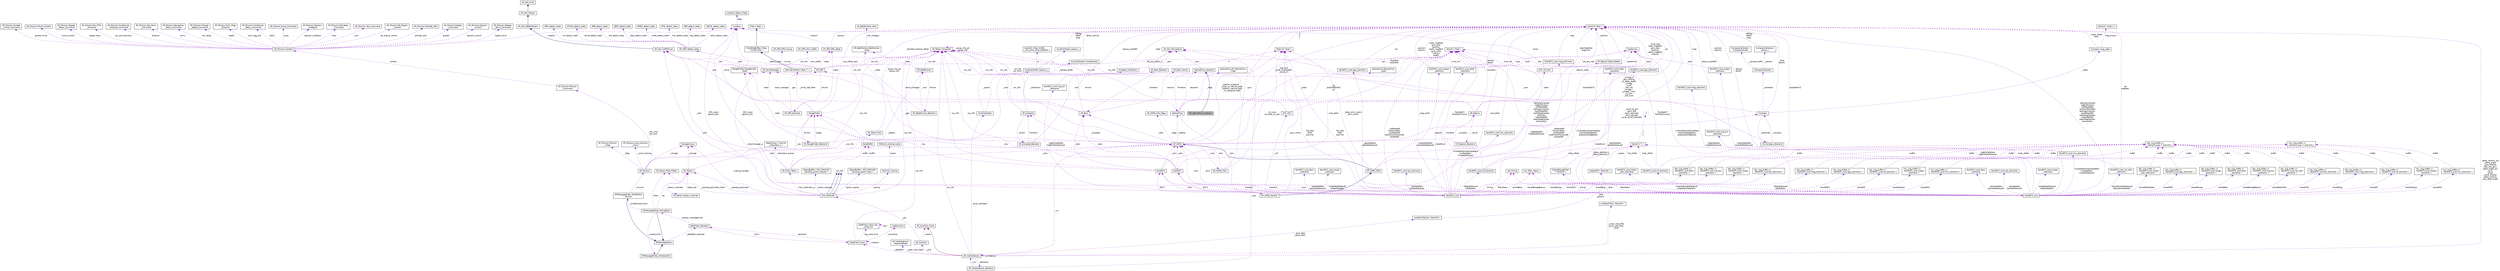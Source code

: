 digraph "AP_OpticalFlow_Onboard"
{
 // INTERACTIVE_SVG=YES
  edge [fontname="Helvetica",fontsize="10",labelfontname="Helvetica",labelfontsize="10"];
  node [fontname="Helvetica",fontsize="10",shape=record];
  Node1 [label="AP_OpticalFlow_Onboard",height=0.2,width=0.4,color="black", fillcolor="grey75", style="filled", fontcolor="black"];
  Node2 -> Node1 [dir="back",color="midnightblue",fontsize="10",style="solid",fontname="Helvetica"];
  Node2 [label="OpticalFlow_backend",height=0.2,width=0.4,color="black", fillcolor="white", style="filled",URL="$classOpticalFlow__backend.html"];
  Node3 -> Node2 [dir="back",color="darkorchid3",fontsize="10",style="dashed",label=" frontend" ,fontname="Helvetica"];
  Node3 [label="OpticalFlow",height=0.2,width=0.4,color="black", fillcolor="white", style="filled",URL="$classOpticalFlow.html"];
  Node4 -> Node3 [dir="back",color="darkorchid3",fontsize="10",style="dashed",label=" _ahrs" ,fontname="Helvetica"];
  Node4 [label="AP_AHRS_NavEKF",height=0.2,width=0.4,color="black", fillcolor="white", style="filled",URL="$classAP__AHRS__NavEKF.html"];
  Node5 -> Node4 [dir="back",color="midnightblue",fontsize="10",style="solid",fontname="Helvetica"];
  Node5 [label="AP_AHRS_DCM",height=0.2,width=0.4,color="black", fillcolor="white", style="filled",URL="$classAP__AHRS__DCM.html"];
  Node6 -> Node5 [dir="back",color="midnightblue",fontsize="10",style="solid",fontname="Helvetica"];
  Node6 [label="AP_AHRS",height=0.2,width=0.4,color="black", fillcolor="white", style="filled",URL="$classAP__AHRS.html"];
  Node7 -> Node6 [dir="back",color="darkorchid3",fontsize="10",style="dashed",label=" _rotation_autopilot\l_body_to_vehicle_body\n_rotation_vehicle_body\l_to_autopilot_body" ,fontname="Helvetica"];
  Node7 [label="Matrix3\< float \>",height=0.2,width=0.4,color="black", fillcolor="white", style="filled",URL="$classMatrix3.html"];
  Node8 -> Node7 [dir="back",color="darkorchid3",fontsize="10",style="dashed",label=" a\nb\nc" ,fontname="Helvetica"];
  Node8 [label="Vector3\< float \>",height=0.2,width=0.4,color="black", fillcolor="white", style="filled",URL="$classVector3.html"];
  Node9 -> Node6 [dir="back",color="darkorchid3",fontsize="10",style="dashed",label=" _flags" ,fontname="Helvetica"];
  Node9 [label="AP_AHRS::ahrs_flags",height=0.2,width=0.4,color="black", fillcolor="white", style="filled",URL="$structAP__AHRS_1_1ahrs__flags.html"];
  Node10 -> Node6 [dir="back",color="darkorchid3",fontsize="10",style="dashed",label=" _baro" ,fontname="Helvetica"];
  Node10 [label="AP_Baro",height=0.2,width=0.4,color="black", fillcolor="white", style="filled",URL="$classAP__Baro.html"];
  Node11 -> Node10 [dir="back",color="darkorchid3",fontsize="10",style="dashed",label=" sensors" ,fontname="Helvetica"];
  Node11 [label="AP_Baro::sensor",height=0.2,width=0.4,color="black", fillcolor="white", style="filled",URL="$structAP__Baro_1_1sensor.html"];
  Node12 -> Node10 [dir="back",color="darkorchid3",fontsize="10",style="dashed",label=" _climb_rate_filter" ,fontname="Helvetica"];
  Node12 [label="DerivativeFilter\< float, 7 \>",height=0.2,width=0.4,color="black", fillcolor="white", style="filled",URL="$classDerivativeFilter.html"];
  Node13 -> Node12 [dir="back",color="midnightblue",fontsize="10",style="solid",fontname="Helvetica"];
  Node13 [label="FilterWithBuffer\< float,\l FILTER_SIZE \>",height=0.2,width=0.4,color="black", fillcolor="white", style="filled",URL="$classFilterWithBuffer.html"];
  Node14 -> Node13 [dir="back",color="midnightblue",fontsize="10",style="solid",fontname="Helvetica"];
  Node14 [label="Filter\< float \>",height=0.2,width=0.4,color="black", fillcolor="white", style="filled",URL="$classFilter.html"];
  Node15 -> Node10 [dir="back",color="darkorchid3",fontsize="10",style="dashed",label=" var_info" ,fontname="Helvetica"];
  Node15 [label="AP_Param::GroupInfo",height=0.2,width=0.4,color="black", fillcolor="white", style="filled",URL="$structAP__Param_1_1GroupInfo.html"];
  Node15 -> Node15 [dir="back",color="darkorchid3",fontsize="10",style="dashed",label=" group_info_ptr\ngroup_info" ,fontname="Helvetica"];
  Node16 -> Node10 [dir="back",color="darkorchid3",fontsize="10",style="dashed",label=" drivers" ,fontname="Helvetica"];
  Node16 [label="AP_Baro_Backend",height=0.2,width=0.4,color="black", fillcolor="white", style="filled",URL="$classAP__Baro__Backend.html"];
  Node10 -> Node16 [dir="back",color="darkorchid3",fontsize="10",style="dashed",label=" _frontend" ,fontname="Helvetica"];
  Node17 -> Node16 [dir="back",color="darkorchid3",fontsize="10",style="dashed",label=" _sem" ,fontname="Helvetica"];
  Node17 [label="AP_HAL::Semaphore",height=0.2,width=0.4,color="black", fillcolor="white", style="filled",URL="$classAP__HAL_1_1Semaphore.html"];
  Node3 -> Node6 [dir="back",color="darkorchid3",fontsize="10",style="dashed",label=" _optflow" ,fontname="Helvetica"];
  Node15 -> Node6 [dir="back",color="darkorchid3",fontsize="10",style="dashed",label=" var_info" ,fontname="Helvetica"];
  Node18 -> Node6 [dir="back",color="darkorchid3",fontsize="10",style="dashed",label=" _view" ,fontname="Helvetica"];
  Node18 [label="AP_AHRS_View",height=0.2,width=0.4,color="black", fillcolor="white", style="filled",URL="$classAP__AHRS__View.html"];
  Node7 -> Node18 [dir="back",color="darkorchid3",fontsize="10",style="dashed",label=" rot_view\nrot_body_to_ned" ,fontname="Helvetica"];
  Node8 -> Node18 [dir="back",color="darkorchid3",fontsize="10",style="dashed",label=" gyro" ,fontname="Helvetica"];
  Node6 -> Node18 [dir="back",color="darkorchid3",fontsize="10",style="dashed",label=" ahrs" ,fontname="Helvetica"];
  Node8 -> Node6 [dir="back",color="darkorchid3",fontsize="10",style="dashed",label=" _last_trim\n_accel_ef_blended\n_accel_ef" ,fontname="Helvetica"];
  Node19 -> Node6 [dir="back",color="darkorchid3",fontsize="10",style="dashed",label=" _ins" ,fontname="Helvetica"];
  Node19 [label="AP_InertialSensor",height=0.2,width=0.4,color="black", fillcolor="white", style="filled",URL="$classAP__InertialSensor.html"];
  Node20 -> Node19 [dir="back",color="firebrick4",fontsize="10",style="solid",fontname="Helvetica"];
  Node20 [label="AP_AccelCal_Client",height=0.2,width=0.4,color="black", fillcolor="white", style="filled",URL="$classAP__AccelCal__Client.html"];
  Node21 -> Node19 [dir="back",color="darkorchid3",fontsize="10",style="dashed",label=" _peak_hold_state" ,fontname="Helvetica"];
  Node21 [label="AP_InertialSensor::\lPeakHoldState",height=0.2,width=0.4,color="black", fillcolor="white", style="filled",URL="$structAP__InertialSensor_1_1PeakHoldState.html"];
  Node22 -> Node19 [dir="back",color="darkorchid3",fontsize="10",style="dashed",label=" _accel_vibe_filter\n_accel_vibe_floor\l_filter" ,fontname="Helvetica"];
  Node22 [label="LowPassFilter\< Vector3f \>",height=0.2,width=0.4,color="black", fillcolor="white", style="filled",URL="$classLowPassFilter.html"];
  Node23 -> Node22 [dir="back",color="darkorchid3",fontsize="10",style="dashed",label=" _filter" ,fontname="Helvetica"];
  Node23 [label="DigitalLPF\< Vector3f \>",height=0.2,width=0.4,color="black", fillcolor="white", style="filled",URL="$classDigitalLPF.html"];
  Node24 -> Node23 [dir="back",color="darkorchid3",fontsize="10",style="dashed",label=" _output" ,fontname="Helvetica"];
  Node24 [label="Vector3\< T \>",height=0.2,width=0.4,color="black", fillcolor="white", style="filled",URL="$classVector3.html"];
  Node25 -> Node24 [dir="back",color="darkorchid3",fontsize="10",style="dashed",label=" x\ny\nz" ,fontname="Helvetica"];
  Node25 [label="T",height=0.2,width=0.4,color="grey75", fillcolor="white", style="filled"];
  Node26 -> Node19 [dir="back",color="darkorchid3",fontsize="10",style="dashed",label=" _backends" ,fontname="Helvetica"];
  Node26 [label="AP_InertialSensor_Backend",height=0.2,width=0.4,color="black", fillcolor="white", style="filled",URL="$classAP__InertialSensor__Backend.html"];
  Node17 -> Node26 [dir="back",color="darkorchid3",fontsize="10",style="dashed",label=" _sem" ,fontname="Helvetica"];
  Node19 -> Node26 [dir="back",color="darkorchid3",fontsize="10",style="dashed",label=" _imu" ,fontname="Helvetica"];
  Node27 -> Node19 [dir="back",color="darkorchid3",fontsize="10",style="dashed",label=" _gyro_filter\n_accel_filter" ,fontname="Helvetica"];
  Node27 [label="LowPassFilter2p\< Vector3f \>",height=0.2,width=0.4,color="black", fillcolor="white", style="filled",URL="$classLowPassFilter2p.html"];
  Node28 -> Node27 [dir="back",color="darkorchid3",fontsize="10",style="dashed",label=" _filter\n_params" ,fontname="Helvetica"];
  Node28 [label="DigitalBiquadFilter\l\< Vector3f \>",height=0.2,width=0.4,color="black", fillcolor="white", style="filled",URL="$classDigitalBiquadFilter.html"];
  Node24 -> Node28 [dir="back",color="darkorchid3",fontsize="10",style="dashed",label=" _delay_element_1\n_delay_element_2" ,fontname="Helvetica"];
  Node29 -> Node19 [dir="back",color="darkorchid3",fontsize="10",style="dashed",label=" _accel_calibrator" ,fontname="Helvetica"];
  Node29 [label="AccelCalibrator",height=0.2,width=0.4,color="black", fillcolor="white", style="filled",URL="$classAccelCalibrator.html"];
  Node30 -> Node29 [dir="back",color="darkorchid3",fontsize="10",style="dashed",label=" _param" ,fontname="Helvetica"];
  Node30 [label="AccelCalibrator::param_u",height=0.2,width=0.4,color="black", fillcolor="white", style="filled",URL="$unionAccelCalibrator_1_1param__u.html"];
  Node31 -> Node30 [dir="back",color="darkorchid3",fontsize="10",style="dashed",label=" s" ,fontname="Helvetica"];
  Node31 [label="AccelCalibrator::param_t",height=0.2,width=0.4,color="black", fillcolor="white", style="filled",URL="$structAccelCalibrator_1_1param__t.html"];
  Node8 -> Node31 [dir="back",color="darkorchid3",fontsize="10",style="dashed",label=" offdiag\noffset\ndiag" ,fontname="Helvetica"];
  Node32 -> Node30 [dir="back",color="darkorchid3",fontsize="10",style="dashed",label=" a" ,fontname="Helvetica"];
  Node32 [label="VectorN\< float, ACCEL\l_CAL_MAX_NUM_PARAMS \>",height=0.2,width=0.4,color="black", fillcolor="white", style="filled",URL="$classVectorN.html"];
  Node33 -> Node29 [dir="back",color="darkorchid3",fontsize="10",style="dashed",label=" _sample_buffer" ,fontname="Helvetica"];
  Node33 [label="AccelCalibrator::AccelSample",height=0.2,width=0.4,color="black", fillcolor="white", style="filled",URL="$structAccelCalibrator_1_1AccelSample.html"];
  Node8 -> Node33 [dir="back",color="darkorchid3",fontsize="10",style="dashed",label=" delta_velocity" ,fontname="Helvetica"];
  Node34 -> Node19 [dir="back",color="darkorchid3",fontsize="10",style="dashed",label=" _dataflash" ,fontname="Helvetica"];
  Node34 [label="DataFlash_Class",height=0.2,width=0.4,color="black", fillcolor="white", style="filled",URL="$classDataFlash__Class.html"];
  Node35 -> Node34 [dir="back",color="darkorchid3",fontsize="10",style="dashed",label=" log_write_fmts" ,fontname="Helvetica"];
  Node35 [label="DataFlash_Class::log\l_write_fmt",height=0.2,width=0.4,color="black", fillcolor="white", style="filled",URL="$structDataFlash__Class_1_1log__write__fmt.html"];
  Node35 -> Node35 [dir="back",color="darkorchid3",fontsize="10",style="dashed",label=" next" ,fontname="Helvetica"];
  Node36 -> Node34 [dir="back",color="darkorchid3",fontsize="10",style="dashed",label=" _structures" ,fontname="Helvetica"];
  Node36 [label="LogStructure",height=0.2,width=0.4,color="black", fillcolor="white", style="filled",URL="$structLogStructure.html"];
  Node34 -> Node34 [dir="back",color="darkorchid3",fontsize="10",style="dashed",label=" _instance" ,fontname="Helvetica"];
  Node37 -> Node34 [dir="back",color="darkorchid3",fontsize="10",style="dashed",label=" backends" ,fontname="Helvetica"];
  Node37 [label="DataFlash_Backend",height=0.2,width=0.4,color="black", fillcolor="white", style="filled",URL="$classDataFlash__Backend.html"];
  Node34 -> Node37 [dir="back",color="darkorchid3",fontsize="10",style="dashed",label=" _front" ,fontname="Helvetica"];
  Node38 -> Node37 [dir="back",color="darkorchid3",fontsize="10",style="dashed",label=" _startup_messagewriter" ,fontname="Helvetica"];
  Node38 [label="DFMessageWriter_DFLogStart",height=0.2,width=0.4,color="black", fillcolor="white", style="filled",URL="$classDFMessageWriter__DFLogStart.html"];
  Node39 -> Node38 [dir="back",color="midnightblue",fontsize="10",style="solid",fontname="Helvetica"];
  Node39 [label="DFMessageWriter",height=0.2,width=0.4,color="black", fillcolor="white", style="filled",URL="$classDFMessageWriter.html"];
  Node37 -> Node39 [dir="back",color="darkorchid3",fontsize="10",style="dashed",label=" _dataflash_backend" ,fontname="Helvetica"];
  Node40 -> Node38 [dir="back",color="darkorchid3",fontsize="10",style="dashed",label=" _writeentiremission" ,fontname="Helvetica"];
  Node40 [label="DFMessageWriter_WriteEntire\lMission",height=0.2,width=0.4,color="black", fillcolor="white", style="filled",URL="$classDFMessageWriter__WriteEntireMission.html"];
  Node39 -> Node40 [dir="back",color="midnightblue",fontsize="10",style="solid",fontname="Helvetica"];
  Node41 -> Node40 [dir="back",color="darkorchid3",fontsize="10",style="dashed",label=" _mission" ,fontname="Helvetica"];
  Node41 [label="AP_Mission",height=0.2,width=0.4,color="black", fillcolor="white", style="filled",URL="$classAP__Mission.html",tooltip="Object managing Mission. "];
  Node42 -> Node41 [dir="back",color="darkorchid3",fontsize="10",style="dashed",label=" _storage" ,fontname="Helvetica"];
  Node42 [label="StorageAccess",height=0.2,width=0.4,color="black", fillcolor="white", style="filled",URL="$classStorageAccess.html"];
  Node43 -> Node41 [dir="back",color="darkorchid3",fontsize="10",style="dashed",label=" _nav_cmd\n_do_cmd" ,fontname="Helvetica"];
  Node43 [label="AP_Mission::Mission\l_Command",height=0.2,width=0.4,color="black", fillcolor="white", style="filled",URL="$structAP__Mission_1_1Mission__Command.html"];
  Node44 -> Node43 [dir="back",color="darkorchid3",fontsize="10",style="dashed",label=" content" ,fontname="Helvetica"];
  Node44 [label="AP_Mission::Content",height=0.2,width=0.4,color="black", fillcolor="white", style="filled",URL="$unionAP__Mission_1_1Content.html"];
  Node45 -> Node44 [dir="back",color="darkorchid3",fontsize="10",style="dashed",label=" guided_limits" ,fontname="Helvetica"];
  Node45 [label="AP_Mission::Guided\l_Limits_Command",height=0.2,width=0.4,color="black", fillcolor="white", style="filled",URL="$structAP__Mission_1_1Guided__Limits__Command.html"];
  Node46 -> Node44 [dir="back",color="darkorchid3",fontsize="10",style="dashed",label=" mount_control" ,fontname="Helvetica"];
  Node46 [label="AP_Mission::Mount_Control",height=0.2,width=0.4,color="black", fillcolor="white", style="filled",URL="$structAP__Mission_1_1Mount__Control.html"];
  Node47 -> Node44 [dir="back",color="darkorchid3",fontsize="10",style="dashed",label=" repeat_relay" ,fontname="Helvetica"];
  Node47 [label="AP_Mission::Repeat\l_Relay_Command",height=0.2,width=0.4,color="black", fillcolor="white", style="filled",URL="$structAP__Mission_1_1Repeat__Relay__Command.html"];
  Node48 -> Node44 [dir="back",color="darkorchid3",fontsize="10",style="dashed",label=" do_vtol_transition" ,fontname="Helvetica"];
  Node48 [label="AP_Mission::Do_VTOL\l_Transition",height=0.2,width=0.4,color="black", fillcolor="white", style="filled",URL="$structAP__Mission_1_1Do__VTOL__Transition.html"];
  Node49 -> Node44 [dir="back",color="darkorchid3",fontsize="10",style="dashed",label=" distance" ,fontname="Helvetica"];
  Node49 [label="AP_Mission::Conditional\l_Distance_Command",height=0.2,width=0.4,color="black", fillcolor="white", style="filled",URL="$structAP__Mission_1_1Conditional__Distance__Command.html"];
  Node50 -> Node44 [dir="back",color="darkorchid3",fontsize="10",style="dashed",label=" servo" ,fontname="Helvetica"];
  Node50 [label="AP_Mission::Set_Servo\l_Command",height=0.2,width=0.4,color="black", fillcolor="white", style="filled",URL="$structAP__Mission_1_1Set__Servo__Command.html"];
  Node51 -> Node44 [dir="back",color="darkorchid3",fontsize="10",style="dashed",label=" nav_delay" ,fontname="Helvetica"];
  Node51 [label="AP_Mission::Navigation\l_Delay_Command",height=0.2,width=0.4,color="black", fillcolor="white", style="filled",URL="$structAP__Mission_1_1Navigation__Delay__Command.html"];
  Node52 -> Node44 [dir="back",color="darkorchid3",fontsize="10",style="dashed",label=" speed" ,fontname="Helvetica"];
  Node52 [label="AP_Mission::Change\l_Speed_Command",height=0.2,width=0.4,color="black", fillcolor="white", style="filled",URL="$structAP__Mission_1_1Change__Speed__Command.html"];
  Node53 -> Node44 [dir="back",color="darkorchid3",fontsize="10",style="dashed",label=" cam_trigg_dist" ,fontname="Helvetica"];
  Node53 [label="AP_Mission::Cam_Trigg\l_Distance",height=0.2,width=0.4,color="black", fillcolor="white", style="filled",URL="$structAP__Mission_1_1Cam__Trigg__Distance.html"];
  Node54 -> Node44 [dir="back",color="darkorchid3",fontsize="10",style="dashed",label=" delay" ,fontname="Helvetica"];
  Node54 [label="AP_Mission::Conditional\l_Delay_Command",height=0.2,width=0.4,color="black", fillcolor="white", style="filled",URL="$structAP__Mission_1_1Conditional__Delay__Command.html"];
  Node55 -> Node44 [dir="back",color="darkorchid3",fontsize="10",style="dashed",label=" jump" ,fontname="Helvetica"];
  Node55 [label="AP_Mission::Jump_Command",height=0.2,width=0.4,color="black", fillcolor="white", style="filled",URL="$structAP__Mission_1_1Jump__Command.html"];
  Node56 -> Node44 [dir="back",color="darkorchid3",fontsize="10",style="dashed",label=" location" ,fontname="Helvetica"];
  Node56 [label="Location",height=0.2,width=0.4,color="black", fillcolor="white", style="filled",URL="$structLocation.html"];
  Node57 -> Node56 [dir="back",color="darkorchid3",fontsize="10",style="dashed",label=" flags" ,fontname="Helvetica"];
  Node57 [label="Location_Option_Flags",height=0.2,width=0.4,color="black", fillcolor="white", style="filled",URL="$structLocation__Option__Flags.html"];
  Node58 -> Node44 [dir="back",color="darkorchid3",fontsize="10",style="dashed",label=" digicam_configure" ,fontname="Helvetica"];
  Node58 [label="AP_Mission::Digicam\l_Configure",height=0.2,width=0.4,color="black", fillcolor="white", style="filled",URL="$structAP__Mission_1_1Digicam__Configure.html"];
  Node59 -> Node44 [dir="back",color="darkorchid3",fontsize="10",style="dashed",label=" relay" ,fontname="Helvetica"];
  Node59 [label="AP_Mission::Set_Relay\l_Command",height=0.2,width=0.4,color="black", fillcolor="white", style="filled",URL="$structAP__Mission_1_1Set__Relay__Command.html"];
  Node60 -> Node44 [dir="back",color="darkorchid3",fontsize="10",style="dashed",label=" yaw" ,fontname="Helvetica"];
  Node60 [label="AP_Mission::Yaw_Command",height=0.2,width=0.4,color="black", fillcolor="white", style="filled",URL="$structAP__Mission_1_1Yaw__Command.html"];
  Node61 -> Node44 [dir="back",color="darkorchid3",fontsize="10",style="dashed",label=" do_engine_control" ,fontname="Helvetica"];
  Node61 [label="AP_Mission::Do_Engine\l_Control",height=0.2,width=0.4,color="black", fillcolor="white", style="filled",URL="$structAP__Mission_1_1Do__Engine__Control.html"];
  Node62 -> Node44 [dir="back",color="darkorchid3",fontsize="10",style="dashed",label=" altitude_wait" ,fontname="Helvetica"];
  Node62 [label="AP_Mission::Altitude_Wait",height=0.2,width=0.4,color="black", fillcolor="white", style="filled",URL="$structAP__Mission_1_1Altitude__Wait.html"];
  Node63 -> Node44 [dir="back",color="darkorchid3",fontsize="10",style="dashed",label=" gripper" ,fontname="Helvetica"];
  Node63 [label="AP_Mission::Gripper\l_Command",height=0.2,width=0.4,color="black", fillcolor="white", style="filled",URL="$structAP__Mission_1_1Gripper__Command.html"];
  Node64 -> Node44 [dir="back",color="darkorchid3",fontsize="10",style="dashed",label=" digicam_control" ,fontname="Helvetica"];
  Node64 [label="AP_Mission::Digicam\l_Control",height=0.2,width=0.4,color="black", fillcolor="white", style="filled",URL="$structAP__Mission_1_1Digicam__Control.html"];
  Node65 -> Node44 [dir="back",color="darkorchid3",fontsize="10",style="dashed",label=" repeat_servo" ,fontname="Helvetica"];
  Node65 [label="AP_Mission::Repeat\l_Servo_Command",height=0.2,width=0.4,color="black", fillcolor="white", style="filled",URL="$structAP__Mission_1_1Repeat__Servo__Command.html"];
  Node15 -> Node41 [dir="back",color="darkorchid3",fontsize="10",style="dashed",label=" var_info" ,fontname="Helvetica"];
  Node66 -> Node41 [dir="back",color="darkorchid3",fontsize="10",style="dashed",label=" _flags" ,fontname="Helvetica"];
  Node66 [label="AP_Mission::Mission\l_Flags",height=0.2,width=0.4,color="black", fillcolor="white", style="filled",URL="$structAP__Mission_1_1Mission__Flags.html"];
  Node6 -> Node41 [dir="back",color="darkorchid3",fontsize="10",style="dashed",label=" _ahrs" ,fontname="Helvetica"];
  Node67 -> Node41 [dir="back",color="darkorchid3",fontsize="10",style="dashed",label=" _jump_tracking" ,fontname="Helvetica"];
  Node67 [label="AP_Mission::jump_tracking\l_struct",height=0.2,width=0.4,color="black", fillcolor="white", style="filled",URL="$structAP__Mission_1_1jump__tracking__struct.html"];
  Node68 -> Node38 [dir="back",color="darkorchid3",fontsize="10",style="dashed",label=" _writesysinfo" ,fontname="Helvetica"];
  Node68 [label="DFMessageWriter_WriteSysInfo",height=0.2,width=0.4,color="black", fillcolor="white", style="filled",URL="$classDFMessageWriter__WriteSysInfo.html"];
  Node39 -> Node68 [dir="back",color="midnightblue",fontsize="10",style="solid",fontname="Helvetica"];
  Node69 -> Node38 [dir="back",color="darkorchid3",fontsize="10",style="dashed",label=" token" ,fontname="Helvetica"];
  Node69 [label="AP_Param::ParamToken",height=0.2,width=0.4,color="black", fillcolor="white", style="filled",URL="$structAP__Param_1_1ParamToken.html"];
  Node70 -> Node38 [dir="back",color="darkorchid3",fontsize="10",style="dashed",label=" ap" ,fontname="Helvetica"];
  Node70 [label="AP_Param",height=0.2,width=0.4,color="black", fillcolor="white", style="filled",URL="$classAP__Param.html"];
  Node42 -> Node70 [dir="back",color="darkorchid3",fontsize="10",style="dashed",label=" _storage" ,fontname="Helvetica"];
  Node71 -> Node70 [dir="back",color="darkorchid3",fontsize="10",style="dashed",label=" _var_info" ,fontname="Helvetica"];
  Node71 [label="AP_Param::Info",height=0.2,width=0.4,color="black", fillcolor="white", style="filled",URL="$structAP__Param_1_1Info.html"];
  Node15 -> Node71 [dir="back",color="darkorchid3",fontsize="10",style="dashed",label=" group_info_ptr\ngroup_info" ,fontname="Helvetica"];
  Node72 -> Node70 [dir="back",color="darkorchid3",fontsize="10",style="dashed",label=" param_overrides" ,fontname="Helvetica"];
  Node72 [label="AP_Param::param_override",height=0.2,width=0.4,color="black", fillcolor="white", style="filled",URL="$structAP__Param_1_1param__override.html"];
  Node70 -> Node72 [dir="back",color="darkorchid3",fontsize="10",style="dashed",label=" object_ptr" ,fontname="Helvetica"];
  Node15 -> Node34 [dir="back",color="darkorchid3",fontsize="10",style="dashed",label=" var_info" ,fontname="Helvetica"];
  Node15 -> Node19 [dir="back",color="darkorchid3",fontsize="10",style="dashed",label=" var_info" ,fontname="Helvetica"];
  Node19 -> Node19 [dir="back",color="darkorchid3",fontsize="10",style="dashed",label=" _s_instance" ,fontname="Helvetica"];
  Node8 -> Node19 [dir="back",color="darkorchid3",fontsize="10",style="dashed",label=" _delta_velocity_acc\n_delta_angle\n_gyro_filtered\n_last_raw_gyro\n_delta_angle_acc\n_gyro\n_accel\n_accel_filtered\n_delta_velocity\n_last_delta_angle\n..." ,fontname="Helvetica"];
  Node73 -> Node19 [dir="back",color="darkorchid3",fontsize="10",style="dashed",label=" _acal" ,fontname="Helvetica"];
  Node73 [label="AP_AccelCal",height=0.2,width=0.4,color="black", fillcolor="white", style="filled",URL="$classAP__AccelCal.html"];
  Node74 -> Node73 [dir="back",color="darkorchid3",fontsize="10",style="dashed",label=" _gcs" ,fontname="Helvetica"];
  Node74 [label="GCS_MAVLINK",height=0.2,width=0.4,color="black", fillcolor="white", style="filled",URL="$structGCS__MAVLINK.html",tooltip="MAVLink transport control class. "];
  Node75 -> Node74 [dir="back",color="midnightblue",fontsize="10",style="solid",fontname="Helvetica"];
  Node75 [label="var_info",height=0.2,width=0.4,color="grey75", fillcolor="white", style="filled"];
  Node75 -> Node74 [dir="back",color="midnightblue",fontsize="10",style="solid",fontname="Helvetica"];
  Node75 -> Node74 [dir="back",color="midnightblue",fontsize="10",style="solid",fontname="Helvetica"];
  Node42 -> Node74 [dir="back",color="darkorchid3",fontsize="10",style="dashed",label=" _signing_storage" ,fontname="Helvetica"];
  Node76 -> Node74 [dir="back",color="darkorchid3",fontsize="10",style="dashed",label=" serialmanager_p" ,fontname="Helvetica"];
  Node76 [label="AP_SerialManager",height=0.2,width=0.4,color="black", fillcolor="white", style="filled",URL="$classAP__SerialManager.html"];
  Node77 -> Node76 [dir="back",color="darkorchid3",fontsize="10",style="dashed",label=" uart" ,fontname="Helvetica"];
  Node77 [label="AP_HAL::UARTDriver",height=0.2,width=0.4,color="black", fillcolor="white", style="filled",URL="$classAP__HAL_1_1UARTDriver.html"];
  Node78 -> Node77 [dir="back",color="midnightblue",fontsize="10",style="solid",fontname="Helvetica"];
  Node78 [label="AP_HAL::BetterStream",height=0.2,width=0.4,color="black", fillcolor="white", style="filled",URL="$classAP__HAL_1_1BetterStream.html"];
  Node79 -> Node78 [dir="back",color="midnightblue",fontsize="10",style="solid",fontname="Helvetica"];
  Node79 [label="AP_HAL::Stream",height=0.2,width=0.4,color="black", fillcolor="white", style="filled",URL="$classAP__HAL_1_1Stream.html"];
  Node80 -> Node79 [dir="back",color="midnightblue",fontsize="10",style="solid",fontname="Helvetica"];
  Node80 [label="AP_HAL::Print",height=0.2,width=0.4,color="black", fillcolor="white", style="filled",URL="$classAP__HAL_1_1Print.html"];
  Node15 -> Node76 [dir="back",color="darkorchid3",fontsize="10",style="dashed",label=" var_info" ,fontname="Helvetica"];
  Node81 -> Node74 [dir="back",color="darkorchid3",fontsize="10",style="dashed",label=" param_replies" ,fontname="Helvetica"];
  Node81 [label="ObjectBuffer\< GCS_MAVLINK\l::pending_param_reply \>",height=0.2,width=0.4,color="black", fillcolor="white", style="filled",URL="$classObjectBuffer.html"];
  Node82 -> Node81 [dir="back",color="darkorchid3",fontsize="10",style="dashed",label=" buffer" ,fontname="Helvetica"];
  Node82 [label="ByteBuffer",height=0.2,width=0.4,color="black", fillcolor="white", style="filled",URL="$classByteBuffer.html"];
  Node83 -> Node74 [dir="back",color="darkorchid3",fontsize="10",style="dashed",label=" param_requests" ,fontname="Helvetica"];
  Node83 [label="ObjectBuffer\< GCS_MAVLINK\l::pending_param_request \>",height=0.2,width=0.4,color="black", fillcolor="white", style="filled",URL="$classObjectBuffer.html"];
  Node82 -> Node83 [dir="back",color="darkorchid3",fontsize="10",style="dashed",label=" buffer" ,fontname="Helvetica"];
  Node69 -> Node74 [dir="back",color="darkorchid3",fontsize="10",style="dashed",label=" _queued_parameter_token" ,fontname="Helvetica"];
  Node84 -> Node74 [dir="back",color="darkorchid3",fontsize="10",style="dashed",label=" routing" ,fontname="Helvetica"];
  Node84 [label="MAVLink_routing",height=0.2,width=0.4,color="black", fillcolor="white", style="filled",URL="$classMAVLink__routing.html"];
  Node85 -> Node84 [dir="back",color="darkorchid3",fontsize="10",style="dashed",label=" routes" ,fontname="Helvetica"];
  Node85 [label="MAVLink_routing::route",height=0.2,width=0.4,color="black", fillcolor="white", style="filled",URL="$structMAVLink__routing_1_1route.html"];
  Node77 -> Node74 [dir="back",color="darkorchid3",fontsize="10",style="dashed",label=" _port" ,fontname="Helvetica"];
  Node70 -> Node74 [dir="back",color="darkorchid3",fontsize="10",style="dashed",label=" _queued_parameter" ,fontname="Helvetica"];
  Node15 -> Node74 [dir="back",color="darkorchid3",fontsize="10",style="dashed",label=" var_info" ,fontname="Helvetica"];
  Node86 -> Node74 [dir="back",color="darkorchid3",fontsize="10",style="dashed",label=" frsky_telemetry_p" ,fontname="Helvetica"];
  Node86 [label="AP_Frsky_Telem",height=0.2,width=0.4,color="black", fillcolor="white", style="filled",URL="$classAP__Frsky__Telem.html"];
  Node87 -> Node86 [dir="back",color="darkorchid3",fontsize="10",style="dashed",label=" _battery" ,fontname="Helvetica"];
  Node87 [label="AP_BattMonitor",height=0.2,width=0.4,color="black", fillcolor="white", style="filled",URL="$classAP__BattMonitor.html"];
  Node15 -> Node87 [dir="back",color="darkorchid3",fontsize="10",style="dashed",label=" var_info" ,fontname="Helvetica"];
  Node88 -> Node87 [dir="back",color="darkorchid3",fontsize="10",style="dashed",label=" state" ,fontname="Helvetica"];
  Node88 [label="AP_BattMonitor::BattMonitor\l_State",height=0.2,width=0.4,color="black", fillcolor="white", style="filled",URL="$structAP__BattMonitor_1_1BattMonitor__State.html"];
  Node89 -> Node88 [dir="back",color="darkorchid3",fontsize="10",style="dashed",label=" cell_voltages" ,fontname="Helvetica"];
  Node89 [label="AP_BattMonitor::cells",height=0.2,width=0.4,color="black", fillcolor="white", style="filled",URL="$structAP__BattMonitor_1_1cells.html"];
  Node90 -> Node87 [dir="back",color="darkorchid3",fontsize="10",style="dashed",label=" drivers" ,fontname="Helvetica"];
  Node90 [label="AP_BattMonitor_Backend",height=0.2,width=0.4,color="black", fillcolor="white", style="filled",URL="$classAP__BattMonitor__Backend.html"];
  Node87 -> Node90 [dir="back",color="darkorchid3",fontsize="10",style="dashed",label=" _mon" ,fontname="Helvetica"];
  Node88 -> Node90 [dir="back",color="darkorchid3",fontsize="10",style="dashed",label=" _state" ,fontname="Helvetica"];
  Node77 -> Node86 [dir="back",color="darkorchid3",fontsize="10",style="dashed",label=" _port" ,fontname="Helvetica"];
  Node91 -> Node86 [dir="back",color="darkorchid3",fontsize="10",style="dashed",label=" _rng" ,fontname="Helvetica"];
  Node91 [label="RangeFinder",height=0.2,width=0.4,color="black", fillcolor="white", style="filled",URL="$classRangeFinder.html"];
  Node76 -> Node91 [dir="back",color="darkorchid3",fontsize="10",style="dashed",label=" serial_manager" ,fontname="Helvetica"];
  Node92 -> Node91 [dir="back",color="darkorchid3",fontsize="10",style="dashed",label=" state" ,fontname="Helvetica"];
  Node92 [label="RangeFinder::RangeFinder\l_State",height=0.2,width=0.4,color="black", fillcolor="white", style="filled",URL="$structRangeFinder_1_1RangeFinder__State.html"];
  Node15 -> Node91 [dir="back",color="darkorchid3",fontsize="10",style="dashed",label=" var_info" ,fontname="Helvetica"];
  Node8 -> Node91 [dir="back",color="darkorchid3",fontsize="10",style="dashed",label=" pos_offset_zero" ,fontname="Helvetica"];
  Node93 -> Node91 [dir="back",color="darkorchid3",fontsize="10",style="dashed",label=" drivers" ,fontname="Helvetica"];
  Node93 [label="AP_RangeFinder_Backend",height=0.2,width=0.4,color="black", fillcolor="white", style="filled",URL="$classAP__RangeFinder__Backend.html"];
  Node92 -> Node93 [dir="back",color="darkorchid3",fontsize="10",style="dashed",label=" state" ,fontname="Helvetica"];
  Node17 -> Node93 [dir="back",color="darkorchid3",fontsize="10",style="dashed",label=" _sem" ,fontname="Helvetica"];
  Node91 -> Node93 [dir="back",color="darkorchid3",fontsize="10",style="dashed",label=" ranger" ,fontname="Helvetica"];
  Node6 -> Node86 [dir="back",color="darkorchid3",fontsize="10",style="dashed",label=" _ahrs" ,fontname="Helvetica"];
  Node94 -> Node86 [dir="back",color="darkorchid3",fontsize="10",style="dashed",label=" _statustext_queue" ,fontname="Helvetica"];
  Node94 [label="ObjectArray\< mavlink\l_statustext_t \>",height=0.2,width=0.4,color="black", fillcolor="white", style="filled",URL="$classObjectArray.html"];
  Node20 -> Node73 [dir="back",color="darkorchid3",fontsize="10",style="dashed",label=" _clients" ,fontname="Helvetica"];
  Node95 -> Node6 [dir="back",color="darkorchid3",fontsize="10",style="dashed",label=" _airspeed" ,fontname="Helvetica"];
  Node95 [label="AP_Airspeed",height=0.2,width=0.4,color="black", fillcolor="white", style="filled",URL="$classAP__Airspeed.html"];
  Node15 -> Node95 [dir="back",color="darkorchid3",fontsize="10",style="dashed",label=" var_info" ,fontname="Helvetica"];
  Node96 -> Node95 [dir="back",color="darkorchid3",fontsize="10",style="dashed",label=" sensor" ,fontname="Helvetica"];
  Node96 [label="AP_Airspeed_Backend",height=0.2,width=0.4,color="black", fillcolor="white", style="filled",URL="$classAP__Airspeed__Backend.html"];
  Node95 -> Node96 [dir="back",color="darkorchid3",fontsize="10",style="dashed",label=" frontend" ,fontname="Helvetica"];
  Node17 -> Node96 [dir="back",color="darkorchid3",fontsize="10",style="dashed",label=" sem" ,fontname="Helvetica"];
  Node97 -> Node95 [dir="back",color="darkorchid3",fontsize="10",style="dashed",label=" _calibration" ,fontname="Helvetica"];
  Node97 [label="Airspeed_Calibration",height=0.2,width=0.4,color="black", fillcolor="white", style="filled",URL="$classAirspeed__Calibration.html"];
  Node7 -> Node97 [dir="back",color="darkorchid3",fontsize="10",style="dashed",label=" P" ,fontname="Helvetica"];
  Node8 -> Node97 [dir="back",color="darkorchid3",fontsize="10",style="dashed",label=" state" ,fontname="Helvetica"];
  Node98 -> Node6 [dir="back",color="darkorchid3",fontsize="10",style="dashed",label=" _hp\n_lastGndVelADS\n_lp" ,fontname="Helvetica"];
  Node98 [label="Vector2\< float \>",height=0.2,width=0.4,color="black", fillcolor="white", style="filled",URL="$structVector2.html"];
  Node99 -> Node6 [dir="back",color="darkorchid3",fontsize="10",style="dashed",label=" _gps" ,fontname="Helvetica"];
  Node99 [label="AP_GPS",height=0.2,width=0.4,color="black", fillcolor="white", style="filled",URL="$classAP__GPS.html"];
  Node100 -> Node99 [dir="back",color="darkorchid3",fontsize="10",style="dashed",label=" detect_state" ,fontname="Helvetica"];
  Node100 [label="AP_GPS::detect_state",height=0.2,width=0.4,color="black", fillcolor="white", style="filled",URL="$structAP__GPS_1_1detect__state.html"];
  Node101 -> Node100 [dir="back",color="darkorchid3",fontsize="10",style="dashed",label=" sbp_detect_state" ,fontname="Helvetica"];
  Node101 [label="SBP_detect_state",height=0.2,width=0.4,color="black", fillcolor="white", style="filled",URL="$structSBP__detect__state.html"];
  Node102 -> Node100 [dir="back",color="darkorchid3",fontsize="10",style="dashed",label=" ublox_detect_state" ,fontname="Helvetica"];
  Node102 [label="UBLOX_detect_state",height=0.2,width=0.4,color="black", fillcolor="white", style="filled",URL="$structUBLOX__detect__state.html"];
  Node103 -> Node100 [dir="back",color="darkorchid3",fontsize="10",style="dashed",label=" sirf_detect_state" ,fontname="Helvetica"];
  Node103 [label="SIRF_detect_state",height=0.2,width=0.4,color="black", fillcolor="white", style="filled",URL="$structSIRF__detect__state.html"];
  Node104 -> Node100 [dir="back",color="darkorchid3",fontsize="10",style="dashed",label=" mtk19_detect_state" ,fontname="Helvetica"];
  Node104 [label="MTK19_detect_state",height=0.2,width=0.4,color="black", fillcolor="white", style="filled",URL="$structMTK19__detect__state.html"];
  Node105 -> Node100 [dir="back",color="darkorchid3",fontsize="10",style="dashed",label=" erb_detect_state" ,fontname="Helvetica"];
  Node105 [label="ERB_detect_state",height=0.2,width=0.4,color="black", fillcolor="white", style="filled",URL="$structERB__detect__state.html"];
  Node106 -> Node100 [dir="back",color="darkorchid3",fontsize="10",style="dashed",label=" sbp2_detect_state" ,fontname="Helvetica"];
  Node106 [label="SBP2_detect_state",height=0.2,width=0.4,color="black", fillcolor="white", style="filled",URL="$structSBP2__detect__state.html"];
  Node107 -> Node100 [dir="back",color="darkorchid3",fontsize="10",style="dashed",label=" nmea_detect_state" ,fontname="Helvetica"];
  Node107 [label="NMEA_detect_state",height=0.2,width=0.4,color="black", fillcolor="white", style="filled",URL="$structNMEA__detect__state.html"];
  Node108 -> Node100 [dir="back",color="darkorchid3",fontsize="10",style="dashed",label=" mtk_detect_state" ,fontname="Helvetica"];
  Node108 [label="MTK_detect_state",height=0.2,width=0.4,color="black", fillcolor="white", style="filled",URL="$structMTK__detect__state.html"];
  Node109 -> Node99 [dir="back",color="darkorchid3",fontsize="10",style="dashed",label=" timing" ,fontname="Helvetica"];
  Node109 [label="AP_GPS::GPS_timing",height=0.2,width=0.4,color="black", fillcolor="white", style="filled",URL="$structAP__GPS_1_1GPS__timing.html"];
  Node110 -> Node99 [dir="back",color="darkorchid3",fontsize="10",style="dashed",label=" drivers" ,fontname="Helvetica"];
  Node110 [label="AP_GPS_Backend",height=0.2,width=0.4,color="black", fillcolor="white", style="filled",URL="$classAP__GPS__Backend.html"];
  Node77 -> Node110 [dir="back",color="darkorchid3",fontsize="10",style="dashed",label=" port" ,fontname="Helvetica"];
  Node99 -> Node110 [dir="back",color="darkorchid3",fontsize="10",style="dashed",label=" gps" ,fontname="Helvetica"];
  Node111 -> Node110 [dir="back",color="darkorchid3",fontsize="10",style="dashed",label=" state" ,fontname="Helvetica"];
  Node111 [label="AP_GPS::GPS_State",height=0.2,width=0.4,color="black", fillcolor="white", style="filled",URL="$structAP__GPS_1_1GPS__State.html"];
  Node8 -> Node111 [dir="back",color="darkorchid3",fontsize="10",style="dashed",label=" velocity" ,fontname="Helvetica"];
  Node56 -> Node111 [dir="back",color="darkorchid3",fontsize="10",style="dashed",label=" location" ,fontname="Helvetica"];
  Node77 -> Node99 [dir="back",color="darkorchid3",fontsize="10",style="dashed",label=" _port" ,fontname="Helvetica"];
  Node15 -> Node99 [dir="back",color="darkorchid3",fontsize="10",style="dashed",label=" var_info" ,fontname="Helvetica"];
  Node8 -> Node99 [dir="back",color="darkorchid3",fontsize="10",style="dashed",label=" _blended_antenna_offset" ,fontname="Helvetica"];
  Node98 -> Node99 [dir="back",color="darkorchid3",fontsize="10",style="dashed",label=" _NE_pos_offset_m" ,fontname="Helvetica"];
  Node112 -> Node99 [dir="back",color="darkorchid3",fontsize="10",style="dashed",label=" rtcm_buffer" ,fontname="Helvetica"];
  Node112 [label="AP_GPS::rtcm_buffer",height=0.2,width=0.4,color="black", fillcolor="white", style="filled",URL="$structAP__GPS_1_1rtcm__buffer.html"];
  Node111 -> Node99 [dir="back",color="darkorchid3",fontsize="10",style="dashed",label=" state" ,fontname="Helvetica"];
  Node56 -> Node6 [dir="back",color="darkorchid3",fontsize="10",style="dashed",label=" _home" ,fontname="Helvetica"];
  Node113 -> Node6 [dir="back",color="darkorchid3",fontsize="10",style="dashed",label=" _beacon" ,fontname="Helvetica"];
  Node113 [label="AP_Beacon",height=0.2,width=0.4,color="black", fillcolor="white", style="filled",URL="$classAP__Beacon.html"];
  Node76 -> Node113 [dir="back",color="darkorchid3",fontsize="10",style="dashed",label=" serial_manager" ,fontname="Helvetica"];
  Node114 -> Node113 [dir="back",color="darkorchid3",fontsize="10",style="dashed",label=" _driver" ,fontname="Helvetica"];
  Node114 [label="AP_Beacon_Backend",height=0.2,width=0.4,color="black", fillcolor="white", style="filled",URL="$classAP__Beacon__Backend.html"];
  Node113 -> Node114 [dir="back",color="darkorchid3",fontsize="10",style="dashed",label=" _frontend" ,fontname="Helvetica"];
  Node15 -> Node113 [dir="back",color="darkorchid3",fontsize="10",style="dashed",label=" var_info" ,fontname="Helvetica"];
  Node8 -> Node113 [dir="back",color="darkorchid3",fontsize="10",style="dashed",label=" veh_pos_ned" ,fontname="Helvetica"];
  Node98 -> Node113 [dir="back",color="darkorchid3",fontsize="10",style="dashed",label=" boundary" ,fontname="Helvetica"];
  Node115 -> Node113 [dir="back",color="darkorchid3",fontsize="10",style="dashed",label=" beacon_state" ,fontname="Helvetica"];
  Node115 [label="AP_Beacon::BeaconState",height=0.2,width=0.4,color="black", fillcolor="white", style="filled",URL="$structAP__Beacon_1_1BeaconState.html"];
  Node8 -> Node115 [dir="back",color="darkorchid3",fontsize="10",style="dashed",label=" position" ,fontname="Helvetica"];
  Node116 -> Node6 [dir="back",color="darkorchid3",fontsize="10",style="dashed",label=" _compass" ,fontname="Helvetica"];
  Node116 [label="Compass",height=0.2,width=0.4,color="black", fillcolor="white", style="filled",URL="$classCompass.html"];
  Node15 -> Node116 [dir="back",color="darkorchid3",fontsize="10",style="dashed",label=" var_info" ,fontname="Helvetica"];
  Node8 -> Node116 [dir="back",color="darkorchid3",fontsize="10",style="dashed",label=" field\nBearth" ,fontname="Helvetica"];
  Node117 -> Node116 [dir="back",color="darkorchid3",fontsize="10",style="dashed",label=" _calibrator" ,fontname="Helvetica"];
  Node117 [label="CompassCalibrator",height=0.2,width=0.4,color="black", fillcolor="white", style="filled",URL="$classCompassCalibrator.html"];
  Node118 -> Node117 [dir="back",color="darkorchid3",fontsize="10",style="dashed",label=" _params" ,fontname="Helvetica"];
  Node118 [label="CompassCalibrator::\lparam_t",height=0.2,width=0.4,color="black", fillcolor="white", style="filled",URL="$classCompassCalibrator_1_1param__t.html"];
  Node8 -> Node118 [dir="back",color="darkorchid3",fontsize="10",style="dashed",label=" offdiag\noffset\ndiag" ,fontname="Helvetica"];
  Node119 -> Node117 [dir="back",color="darkorchid3",fontsize="10",style="dashed",label=" _sample_buffer" ,fontname="Helvetica"];
  Node119 [label="CompassCalibrator::\lCompassSample",height=0.2,width=0.4,color="black", fillcolor="white", style="filled",URL="$classCompassCalibrator_1_1CompassSample.html"];
  Node120 -> Node116 [dir="back",color="darkorchid3",fontsize="10",style="dashed",label=" _backends" ,fontname="Helvetica"];
  Node120 [label="AP_Compass_Backend",height=0.2,width=0.4,color="black", fillcolor="white", style="filled",URL="$classAP__Compass__Backend.html"];
  Node17 -> Node120 [dir="back",color="darkorchid3",fontsize="10",style="dashed",label=" _sem" ,fontname="Helvetica"];
  Node116 -> Node120 [dir="back",color="darkorchid3",fontsize="10",style="dashed",label=" _compass" ,fontname="Helvetica"];
  Node121 -> Node116 [dir="back",color="darkorchid3",fontsize="10",style="dashed",label=" _state" ,fontname="Helvetica"];
  Node121 [label="Compass::mag_state",height=0.2,width=0.4,color="black", fillcolor="white", style="filled",URL="$structCompass_1_1mag__state.html"];
  Node8 -> Node121 [dir="back",color="darkorchid3",fontsize="10",style="dashed",label=" motor_offset\nfield" ,fontname="Helvetica"];
  Node122 -> Node121 [dir="back",color="darkorchid3",fontsize="10",style="dashed",label=" mag_history" ,fontname="Helvetica"];
  Node122 [label="Vector3\< int16_t \>",height=0.2,width=0.4,color="black", fillcolor="white", style="filled",URL="$classVector3.html"];
  Node7 -> Node5 [dir="back",color="darkorchid3",fontsize="10",style="dashed",label=" _body_dcm_matrix\n_dcm_matrix" ,fontname="Helvetica"];
  Node8 -> Node5 [dir="back",color="darkorchid3",fontsize="10",style="dashed",label=" _omega_P\n_last_velocity\n_ra_delay_buffer\n_omega\n_wind\n_last_vel\n_omega_I\n_omega_I_sum\n_ra_sum\n_last_fuse\n..." ,fontname="Helvetica"];
  Node98 -> Node5 [dir="back",color="darkorchid3",fontsize="10",style="dashed",label=" _mag_earth" ,fontname="Helvetica"];
  Node7 -> Node4 [dir="back",color="darkorchid3",fontsize="10",style="dashed",label=" _dcm_matrix" ,fontname="Helvetica"];
  Node123 -> Node4 [dir="back",color="darkorchid3",fontsize="10",style="dashed",label=" EKF2" ,fontname="Helvetica"];
  Node123 [label="NavEKF2",height=0.2,width=0.4,color="black", fillcolor="white", style="filled",URL="$classNavEKF2.html"];
  Node10 -> Node123 [dir="back",color="darkorchid3",fontsize="10",style="dashed",label=" _baro" ,fontname="Helvetica"];
  Node15 -> Node123 [dir="back",color="darkorchid3",fontsize="10",style="dashed",label=" var_info" ,fontname="Helvetica"];
  Node98 -> Node123 [dir="back",color="darkorchid3",fontsize="10",style="dashed",label=" core_delta" ,fontname="Helvetica"];
  Node91 -> Node123 [dir="back",color="darkorchid3",fontsize="10",style="dashed",label=" _rng" ,fontname="Helvetica"];
  Node6 -> Node123 [dir="back",color="darkorchid3",fontsize="10",style="dashed",label=" _ahrs" ,fontname="Helvetica"];
  Node124 -> Node123 [dir="back",color="darkorchid3",fontsize="10",style="dashed",label=" core" ,fontname="Helvetica"];
  Node124 [label="NavEKF2_core",height=0.2,width=0.4,color="black", fillcolor="white", style="filled",URL="$classNavEKF2__core.html"];
  Node125 -> Node124 [dir="back",color="darkorchid3",fontsize="10",style="dashed",label=" magDataNew\nmagDataDelayed" ,fontname="Helvetica"];
  Node125 [label="NavEKF2_core::mag_elements",height=0.2,width=0.4,color="black", fillcolor="white", style="filled",URL="$structNavEKF2__core_1_1mag__elements.html"];
  Node8 -> Node125 [dir="back",color="darkorchid3",fontsize="10",style="dashed",label=" mag" ,fontname="Helvetica"];
  Node7 -> Node124 [dir="back",color="darkorchid3",fontsize="10",style="dashed",label=" Tbn_flow\nDCM\nprevTnb" ,fontname="Helvetica"];
  Node123 -> Node124 [dir="back",color="darkorchid3",fontsize="10",style="dashed",label=" frontend" ,fontname="Helvetica"];
  Node126 -> Node124 [dir="back",color="darkorchid3",fontsize="10",style="dashed",label=" baroDataNew\nbaroDataDelayed" ,fontname="Helvetica"];
  Node126 [label="NavEKF2_core::baro\l_elements",height=0.2,width=0.4,color="black", fillcolor="white", style="filled",URL="$structNavEKF2__core_1_1baro__elements.html"];
  Node127 -> Node124 [dir="back",color="darkorchid3",fontsize="10",style="dashed",label=" storedIMU" ,fontname="Helvetica"];
  Node127 [label="imu_ring_buffer_t\<\l NavEKF2_core::imu_elements \>",height=0.2,width=0.4,color="black", fillcolor="white", style="filled",URL="$classimu__ring__buffer__t.html"];
  Node128 -> Node127 [dir="back",color="darkorchid3",fontsize="10",style="dashed",label=" buffer" ,fontname="Helvetica"];
  Node128 [label="imu_ring_buffer_t\<\l element_type \>::element_t",height=0.2,width=0.4,color="black", fillcolor="white", style="filled",URL="$structimu__ring__buffer__t_1_1element__t.html"];
  Node129 -> Node124 [dir="back",color="darkorchid3",fontsize="10",style="dashed",label=" rngBcnDataNew\nrngBcnDataDelayed" ,fontname="Helvetica"];
  Node129 [label="NavEKF2_core::rng_bcn\l_elements",height=0.2,width=0.4,color="black", fillcolor="white", style="filled",URL="$structNavEKF2__core_1_1rng__bcn__elements.html"];
  Node8 -> Node129 [dir="back",color="darkorchid3",fontsize="10",style="dashed",label=" beacon_posNED" ,fontname="Helvetica"];
  Node130 -> Node124 [dir="back",color="darkorchid3",fontsize="10",style="dashed",label=" ofDataDelayed\nofDataNew" ,fontname="Helvetica"];
  Node130 [label="NavEKF2_core::of_elements",height=0.2,width=0.4,color="black", fillcolor="white", style="filled",URL="$structNavEKF2__core_1_1of__elements.html"];
  Node8 -> Node130 [dir="back",color="darkorchid3",fontsize="10",style="dashed",label=" bodyRadXYZ" ,fontname="Helvetica"];
  Node24 -> Node130 [dir="back",color="darkorchid3",fontsize="10",style="dashed",label=" body_offset" ,fontname="Helvetica"];
  Node98 -> Node130 [dir="back",color="darkorchid3",fontsize="10",style="dashed",label=" flowRadXY\nflowRadXYcomp" ,fontname="Helvetica"];
  Node131 -> Node124 [dir="back",color="darkorchid3",fontsize="10",style="dashed",label=" storedGPS" ,fontname="Helvetica"];
  Node131 [label="obs_ring_buffer_t\<\l NavEKF2_core::gps_elements \>",height=0.2,width=0.4,color="black", fillcolor="white", style="filled",URL="$classobs__ring__buffer__t.html"];
  Node132 -> Node131 [dir="back",color="darkorchid3",fontsize="10",style="dashed",label=" buffer" ,fontname="Helvetica"];
  Node132 [label="obs_ring_buffer_t\<\l element_type \>::element_t",height=0.2,width=0.4,color="black", fillcolor="white", style="filled",URL="$structobs__ring__buffer__t_1_1element__t.html"];
  Node133 -> Node124 [dir="back",color="darkorchid3",fontsize="10",style="dashed",label=" timing" ,fontname="Helvetica"];
  Node133 [label="ekf_timing",height=0.2,width=0.4,color="black", fillcolor="white", style="filled",URL="$structekf__timing.html"];
  Node134 -> Node124 [dir="back",color="darkorchid3",fontsize="10",style="dashed",label=" tasDataNew\ntasDataDelayed" ,fontname="Helvetica"];
  Node134 [label="NavEKF2_core::tas_elements",height=0.2,width=0.4,color="black", fillcolor="white", style="filled",URL="$structNavEKF2__core_1_1tas__elements.html"];
  Node135 -> Node124 [dir="back",color="darkorchid3",fontsize="10",style="dashed",label=" imuQuatDownSampleNew\nprevQuatMagReset\nquatAtLastMagReset" ,fontname="Helvetica"];
  Node135 [label="Quaternion",height=0.2,width=0.4,color="black", fillcolor="white", style="filled",URL="$classQuaternion.html"];
  Node136 -> Node124 [dir="back",color="darkorchid3",fontsize="10",style="dashed",label=" stateStruct" ,fontname="Helvetica"];
  Node136 [label="NavEKF2_core::state\l_elements",height=0.2,width=0.4,color="black", fillcolor="white", style="filled",URL="$structNavEKF2__core_1_1state__elements.html"];
  Node135 -> Node136 [dir="back",color="darkorchid3",fontsize="10",style="dashed",label=" quat" ,fontname="Helvetica"];
  Node8 -> Node136 [dir="back",color="darkorchid3",fontsize="10",style="dashed",label=" body_magfield\ngyro_bias\nposition\nearth_magfield\ngyro_scale\nvelocity\nangErr" ,fontname="Helvetica"];
  Node98 -> Node136 [dir="back",color="darkorchid3",fontsize="10",style="dashed",label=" wind_vel" ,fontname="Helvetica"];
  Node137 -> Node124 [dir="back",color="darkorchid3",fontsize="10",style="dashed",label=" storedOF" ,fontname="Helvetica"];
  Node137 [label="obs_ring_buffer_t\<\l NavEKF2_core::of_elements \>",height=0.2,width=0.4,color="black", fillcolor="white", style="filled",URL="$classobs__ring__buffer__t.html"];
  Node132 -> Node137 [dir="back",color="darkorchid3",fontsize="10",style="dashed",label=" buffer" ,fontname="Helvetica"];
  Node138 -> Node124 [dir="back",color="darkorchid3",fontsize="10",style="dashed",label=" imuDataDownSampledNew\nimuDataNew\nimuDataDelayed" ,fontname="Helvetica"];
  Node138 [label="NavEKF2_core::imu_elements",height=0.2,width=0.4,color="black", fillcolor="white", style="filled",URL="$structNavEKF2__core_1_1imu__elements.html"];
  Node8 -> Node138 [dir="back",color="darkorchid3",fontsize="10",style="dashed",label=" delAng\ndelVel" ,fontname="Helvetica"];
  Node8 -> Node124 [dir="back",color="darkorchid3",fontsize="10",style="dashed",label=" delAngCorrected\nrngBcnPosSum\nvelOffsetNED\ndelAngCorrection\nearthRateNED\nearthMagFieldVar\ntiltErrVec\nvelDotNEDfilt\nbodyMagFieldVar\nreceiverPos\n..." ,fontname="Helvetica"];
  Node139 -> Node124 [dir="back",color="darkorchid3",fontsize="10",style="dashed",label=" filterStatus" ,fontname="Helvetica"];
  Node139 [label="nav_filter_status",height=0.2,width=0.4,color="black", fillcolor="white", style="filled",URL="$unionnav__filter__status.html"];
  Node140 -> Node124 [dir="back",color="darkorchid3",fontsize="10",style="dashed",label=" outputDataNew\noutputDataDelayed" ,fontname="Helvetica"];
  Node140 [label="NavEKF2_core::output\l_elements",height=0.2,width=0.4,color="black", fillcolor="white", style="filled",URL="$structNavEKF2__core_1_1output__elements.html"];
  Node135 -> Node140 [dir="back",color="darkorchid3",fontsize="10",style="dashed",label=" quat" ,fontname="Helvetica"];
  Node8 -> Node140 [dir="back",color="darkorchid3",fontsize="10",style="dashed",label=" position\nvelocity" ,fontname="Helvetica"];
  Node141 -> Node124 [dir="back",color="darkorchid3",fontsize="10",style="dashed",label=" gpsDataNew\ngpsDataDelayed" ,fontname="Helvetica"];
  Node141 [label="NavEKF2_core::gps_elements",height=0.2,width=0.4,color="black", fillcolor="white", style="filled",URL="$structNavEKF2__core_1_1gps__elements.html"];
  Node8 -> Node141 [dir="back",color="darkorchid3",fontsize="10",style="dashed",label=" vel" ,fontname="Helvetica"];
  Node98 -> Node141 [dir="back",color="darkorchid3",fontsize="10",style="dashed",label=" pos" ,fontname="Helvetica"];
  Node98 -> Node124 [dir="back",color="darkorchid3",fontsize="10",style="dashed",label=" velResetNE\nflowGyroBias\nposResetNE\nlastKnownPositionNE\nheldVelNE" ,fontname="Helvetica"];
  Node142 -> Node124 [dir="back",color="darkorchid3",fontsize="10",style="dashed",label=" storedBaro" ,fontname="Helvetica"];
  Node142 [label="obs_ring_buffer_t\<\l NavEKF2_core::baro\l_elements \>",height=0.2,width=0.4,color="black", fillcolor="white", style="filled",URL="$classobs__ring__buffer__t.html"];
  Node132 -> Node142 [dir="back",color="darkorchid3",fontsize="10",style="dashed",label=" buffer" ,fontname="Helvetica"];
  Node143 -> Node124 [dir="back",color="darkorchid3",fontsize="10",style="dashed",label=" storedRangeBeacon" ,fontname="Helvetica"];
  Node143 [label="obs_ring_buffer_t\<\l NavEKF2_core::rng_bcn\l_elements \>",height=0.2,width=0.4,color="black", fillcolor="white", style="filled",URL="$classobs__ring__buffer__t.html"];
  Node132 -> Node143 [dir="back",color="darkorchid3",fontsize="10",style="dashed",label=" buffer" ,fontname="Helvetica"];
  Node144 -> Node124 [dir="back",color="darkorchid3",fontsize="10",style="dashed",label=" storedRange" ,fontname="Helvetica"];
  Node144 [label="obs_ring_buffer_t\<\l NavEKF2_core::range\l_elements \>",height=0.2,width=0.4,color="black", fillcolor="white", style="filled",URL="$classobs__ring__buffer__t.html"];
  Node132 -> Node144 [dir="back",color="darkorchid3",fontsize="10",style="dashed",label=" buffer" ,fontname="Helvetica"];
  Node145 -> Node124 [dir="back",color="darkorchid3",fontsize="10",style="dashed",label=" storedTAS" ,fontname="Helvetica"];
  Node145 [label="obs_ring_buffer_t\<\l NavEKF2_core::tas_elements \>",height=0.2,width=0.4,color="black", fillcolor="white", style="filled",URL="$classobs__ring__buffer__t.html"];
  Node132 -> Node145 [dir="back",color="darkorchid3",fontsize="10",style="dashed",label=" buffer" ,fontname="Helvetica"];
  Node6 -> Node124 [dir="back",color="darkorchid3",fontsize="10",style="dashed",label=" _ahrs" ,fontname="Helvetica"];
  Node146 -> Node124 [dir="back",color="darkorchid3",fontsize="10",style="dashed",label=" storedMag" ,fontname="Helvetica"];
  Node146 [label="obs_ring_buffer_t\<\l NavEKF2_core::mag_elements \>",height=0.2,width=0.4,color="black", fillcolor="white", style="filled",URL="$classobs__ring__buffer__t.html"];
  Node132 -> Node146 [dir="back",color="darkorchid3",fontsize="10",style="dashed",label=" buffer" ,fontname="Helvetica"];
  Node147 -> Node124 [dir="back",color="darkorchid3",fontsize="10",style="dashed",label=" rangeDataDelayed\nrangeDataNew" ,fontname="Helvetica"];
  Node147 [label="NavEKF2_core::range\l_elements",height=0.2,width=0.4,color="black", fillcolor="white", style="filled",URL="$structNavEKF2__core_1_1range__elements.html"];
  Node56 -> Node124 [dir="back",color="darkorchid3",fontsize="10",style="dashed",label=" EKF_origin\ngpsloc_prev" ,fontname="Helvetica"];
  Node148 -> Node124 [dir="back",color="darkorchid3",fontsize="10",style="dashed",label=" storedOutput" ,fontname="Helvetica"];
  Node148 [label="imu_ring_buffer_t\<\l NavEKF2_core::output\l_elements \>",height=0.2,width=0.4,color="black", fillcolor="white", style="filled",URL="$classimu__ring__buffer__t.html"];
  Node128 -> Node148 [dir="back",color="darkorchid3",fontsize="10",style="dashed",label=" buffer" ,fontname="Helvetica"];
  Node149 -> Node4 [dir="back",color="darkorchid3",fontsize="10",style="dashed",label=" EKF3" ,fontname="Helvetica"];
  Node149 [label="NavEKF3",height=0.2,width=0.4,color="black", fillcolor="white", style="filled",URL="$classNavEKF3.html"];
  Node150 -> Node149 [dir="back",color="darkorchid3",fontsize="10",style="dashed",label=" core" ,fontname="Helvetica"];
  Node150 [label="NavEKF3_core",height=0.2,width=0.4,color="black", fillcolor="white", style="filled",URL="$classNavEKF3__core.html"];
  Node151 -> Node150 [dir="back",color="darkorchid3",fontsize="10",style="dashed",label=" storedMag" ,fontname="Helvetica"];
  Node151 [label="obs_ring_buffer_t\<\l NavEKF3_core::mag_elements \>",height=0.2,width=0.4,color="black", fillcolor="white", style="filled",URL="$classobs__ring__buffer__t.html"];
  Node132 -> Node151 [dir="back",color="darkorchid3",fontsize="10",style="dashed",label=" buffer" ,fontname="Helvetica"];
  Node152 -> Node150 [dir="back",color="darkorchid3",fontsize="10",style="dashed",label=" outputDataNew\noutputDataDelayed" ,fontname="Helvetica"];
  Node152 [label="NavEKF3_core::output\l_elements",height=0.2,width=0.4,color="black", fillcolor="white", style="filled",URL="$structNavEKF3__core_1_1output__elements.html"];
  Node135 -> Node152 [dir="back",color="darkorchid3",fontsize="10",style="dashed",label=" quat" ,fontname="Helvetica"];
  Node8 -> Node152 [dir="back",color="darkorchid3",fontsize="10",style="dashed",label=" position\nvelocity" ,fontname="Helvetica"];
  Node153 -> Node150 [dir="back",color="darkorchid3",fontsize="10",style="dashed",label=" gpsDataNew\ngpsDataDelayed" ,fontname="Helvetica"];
  Node153 [label="NavEKF3_core::gps_elements",height=0.2,width=0.4,color="black", fillcolor="white", style="filled",URL="$structNavEKF3__core_1_1gps__elements.html"];
  Node8 -> Node153 [dir="back",color="darkorchid3",fontsize="10",style="dashed",label=" vel" ,fontname="Helvetica"];
  Node98 -> Node153 [dir="back",color="darkorchid3",fontsize="10",style="dashed",label=" pos" ,fontname="Helvetica"];
  Node7 -> Node150 [dir="back",color="darkorchid3",fontsize="10",style="dashed",label=" Tbn_flow\nDCM\nprevTnb" ,fontname="Helvetica"];
  Node149 -> Node150 [dir="back",color="darkorchid3",fontsize="10",style="dashed",label=" frontend" ,fontname="Helvetica"];
  Node154 -> Node150 [dir="back",color="darkorchid3",fontsize="10",style="dashed",label=" storedOF" ,fontname="Helvetica"];
  Node154 [label="obs_ring_buffer_t\<\l NavEKF3_core::of_elements \>",height=0.2,width=0.4,color="black", fillcolor="white", style="filled",URL="$classobs__ring__buffer__t.html"];
  Node132 -> Node154 [dir="back",color="darkorchid3",fontsize="10",style="dashed",label=" buffer" ,fontname="Helvetica"];
  Node133 -> Node150 [dir="back",color="darkorchid3",fontsize="10",style="dashed",label=" timing" ,fontname="Helvetica"];
  Node155 -> Node150 [dir="back",color="darkorchid3",fontsize="10",style="dashed",label=" wheelOdmDataDelayed\nwheelOdmDataNew" ,fontname="Helvetica"];
  Node155 [label="NavEKF3_core::wheel\l_odm_elements",height=0.2,width=0.4,color="black", fillcolor="white", style="filled",URL="$structNavEKF3__core_1_1wheel__odm__elements.html"];
  Node24 -> Node155 [dir="back",color="darkorchid3",fontsize="10",style="dashed",label=" hub_offset" ,fontname="Helvetica"];
  Node156 -> Node150 [dir="back",color="darkorchid3",fontsize="10",style="dashed",label=" bodyOdmDataDelayed\nbodyOdmDataNew" ,fontname="Helvetica"];
  Node156 [label="NavEKF3_core::vel_odm\l_elements",height=0.2,width=0.4,color="black", fillcolor="white", style="filled",URL="$structNavEKF3__core_1_1vel__odm__elements.html"];
  Node8 -> Node156 [dir="back",color="darkorchid3",fontsize="10",style="dashed",label=" vel\nangRate" ,fontname="Helvetica"];
  Node24 -> Node156 [dir="back",color="darkorchid3",fontsize="10",style="dashed",label=" body_offset" ,fontname="Helvetica"];
  Node135 -> Node150 [dir="back",color="darkorchid3",fontsize="10",style="dashed",label=" imuQuatDownSampleNew\nprevQuatMagReset\nquatAtLastMagReset" ,fontname="Helvetica"];
  Node157 -> Node150 [dir="back",color="darkorchid3",fontsize="10",style="dashed",label=" storedWheelOdm" ,fontname="Helvetica"];
  Node157 [label="obs_ring_buffer_t\<\l NavEKF3_core::wheel\l_odm_elements \>",height=0.2,width=0.4,color="black", fillcolor="white", style="filled",URL="$classobs__ring__buffer__t.html"];
  Node132 -> Node157 [dir="back",color="darkorchid3",fontsize="10",style="dashed",label=" buffer" ,fontname="Helvetica"];
  Node8 -> Node150 [dir="back",color="darkorchid3",fontsize="10",style="dashed",label=" delAngCorrected\nrngBcnPosSum\nvelOffsetNED\nbcnPosOffsetNED\ndelAngCorrection\nearthRateNED\nearthMagFieldVar\nvelDotNEDfilt\nbodyMagFieldVar\nreceiverPos\n..." ,fontname="Helvetica"];
  Node139 -> Node150 [dir="back",color="darkorchid3",fontsize="10",style="dashed",label=" filterStatus" ,fontname="Helvetica"];
  Node158 -> Node150 [dir="back",color="darkorchid3",fontsize="10",style="dashed",label=" magDataNew\nmagDataDelayed" ,fontname="Helvetica"];
  Node158 [label="NavEKF3_core::mag_elements",height=0.2,width=0.4,color="black", fillcolor="white", style="filled",URL="$structNavEKF3__core_1_1mag__elements.html"];
  Node8 -> Node158 [dir="back",color="darkorchid3",fontsize="10",style="dashed",label=" mag" ,fontname="Helvetica"];
  Node98 -> Node150 [dir="back",color="darkorchid3",fontsize="10",style="dashed",label=" velResetNE\nflowGyroBias\nposResetNE\nlastKnownPositionNE\nheldVelNE" ,fontname="Helvetica"];
  Node159 -> Node150 [dir="back",color="darkorchid3",fontsize="10",style="dashed",label=" storedGPS" ,fontname="Helvetica"];
  Node159 [label="obs_ring_buffer_t\<\l NavEKF3_core::gps_elements \>",height=0.2,width=0.4,color="black", fillcolor="white", style="filled",URL="$classobs__ring__buffer__t.html"];
  Node132 -> Node159 [dir="back",color="darkorchid3",fontsize="10",style="dashed",label=" buffer" ,fontname="Helvetica"];
  Node160 -> Node150 [dir="back",color="darkorchid3",fontsize="10",style="dashed",label=" stateStruct" ,fontname="Helvetica"];
  Node160 [label="NavEKF3_core::state\l_elements",height=0.2,width=0.4,color="black", fillcolor="white", style="filled",URL="$structNavEKF3__core_1_1state__elements.html"];
  Node135 -> Node160 [dir="back",color="darkorchid3",fontsize="10",style="dashed",label=" quat" ,fontname="Helvetica"];
  Node8 -> Node160 [dir="back",color="darkorchid3",fontsize="10",style="dashed",label=" accel_bias\nbody_magfield\ngyro_bias\nposition\nearth_magfield\nvelocity" ,fontname="Helvetica"];
  Node98 -> Node160 [dir="back",color="darkorchid3",fontsize="10",style="dashed",label=" wind_vel" ,fontname="Helvetica"];
  Node161 -> Node150 [dir="back",color="darkorchid3",fontsize="10",style="dashed",label=" storedRange" ,fontname="Helvetica"];
  Node161 [label="obs_ring_buffer_t\<\l NavEKF3_core::range\l_elements \>",height=0.2,width=0.4,color="black", fillcolor="white", style="filled",URL="$classobs__ring__buffer__t.html"];
  Node132 -> Node161 [dir="back",color="darkorchid3",fontsize="10",style="dashed",label=" buffer" ,fontname="Helvetica"];
  Node162 -> Node150 [dir="back",color="darkorchid3",fontsize="10",style="dashed",label=" rngBcnDataNew\nrngBcnDataDelayed" ,fontname="Helvetica"];
  Node162 [label="NavEKF3_core::rng_bcn\l_elements",height=0.2,width=0.4,color="black", fillcolor="white", style="filled",URL="$structNavEKF3__core_1_1rng__bcn__elements.html"];
  Node8 -> Node162 [dir="back",color="darkorchid3",fontsize="10",style="dashed",label=" beacon_posNED" ,fontname="Helvetica"];
  Node163 -> Node150 [dir="back",color="darkorchid3",fontsize="10",style="dashed",label=" baroDataNew\nbaroDataDelayed" ,fontname="Helvetica"];
  Node163 [label="NavEKF3_core::baro\l_elements",height=0.2,width=0.4,color="black", fillcolor="white", style="filled",URL="$structNavEKF3__core_1_1baro__elements.html"];
  Node6 -> Node150 [dir="back",color="darkorchid3",fontsize="10",style="dashed",label=" _ahrs" ,fontname="Helvetica"];
  Node164 -> Node150 [dir="back",color="darkorchid3",fontsize="10",style="dashed",label=" storedBaro" ,fontname="Helvetica"];
  Node164 [label="obs_ring_buffer_t\<\l NavEKF3_core::baro\l_elements \>",height=0.2,width=0.4,color="black", fillcolor="white", style="filled",URL="$classobs__ring__buffer__t.html"];
  Node132 -> Node164 [dir="back",color="darkorchid3",fontsize="10",style="dashed",label=" buffer" ,fontname="Helvetica"];
  Node56 -> Node150 [dir="back",color="darkorchid3",fontsize="10",style="dashed",label=" EKF_origin\ngpsloc_prev" ,fontname="Helvetica"];
  Node165 -> Node150 [dir="back",color="darkorchid3",fontsize="10",style="dashed",label=" tasDataNew\ntasDataDelayed" ,fontname="Helvetica"];
  Node165 [label="NavEKF3_core::tas_elements",height=0.2,width=0.4,color="black", fillcolor="white", style="filled",URL="$structNavEKF3__core_1_1tas__elements.html"];
  Node166 -> Node150 [dir="back",color="darkorchid3",fontsize="10",style="dashed",label=" storedIMU" ,fontname="Helvetica"];
  Node166 [label="imu_ring_buffer_t\<\l NavEKF3_core::imu_elements \>",height=0.2,width=0.4,color="black", fillcolor="white", style="filled",URL="$classimu__ring__buffer__t.html"];
  Node128 -> Node166 [dir="back",color="darkorchid3",fontsize="10",style="dashed",label=" buffer" ,fontname="Helvetica"];
  Node167 -> Node150 [dir="back",color="darkorchid3",fontsize="10",style="dashed",label=" storedRangeBeacon" ,fontname="Helvetica"];
  Node167 [label="obs_ring_buffer_t\<\l NavEKF3_core::rng_bcn\l_elements \>",height=0.2,width=0.4,color="black", fillcolor="white", style="filled",URL="$classobs__ring__buffer__t.html"];
  Node132 -> Node167 [dir="back",color="darkorchid3",fontsize="10",style="dashed",label=" buffer" ,fontname="Helvetica"];
  Node168 -> Node150 [dir="back",color="darkorchid3",fontsize="10",style="dashed",label=" storedBodyOdm" ,fontname="Helvetica"];
  Node168 [label="obs_ring_buffer_t\<\l NavEKF3_core::vel_odm\l_elements \>",height=0.2,width=0.4,color="black", fillcolor="white", style="filled",URL="$classobs__ring__buffer__t.html"];
  Node132 -> Node168 [dir="back",color="darkorchid3",fontsize="10",style="dashed",label=" buffer" ,fontname="Helvetica"];
  Node169 -> Node150 [dir="back",color="darkorchid3",fontsize="10",style="dashed",label=" ofDataDelayed\nofDataNew" ,fontname="Helvetica"];
  Node169 [label="NavEKF3_core::of_elements",height=0.2,width=0.4,color="black", fillcolor="white", style="filled",URL="$structNavEKF3__core_1_1of__elements.html"];
  Node8 -> Node169 [dir="back",color="darkorchid3",fontsize="10",style="dashed",label=" bodyRadXYZ" ,fontname="Helvetica"];
  Node24 -> Node169 [dir="back",color="darkorchid3",fontsize="10",style="dashed",label=" body_offset" ,fontname="Helvetica"];
  Node98 -> Node169 [dir="back",color="darkorchid3",fontsize="10",style="dashed",label=" flowRadXY\nflowRadXYcomp" ,fontname="Helvetica"];
  Node170 -> Node150 [dir="back",color="darkorchid3",fontsize="10",style="dashed",label=" rangeDataDelayed\nrangeDataNew" ,fontname="Helvetica"];
  Node170 [label="NavEKF3_core::range\l_elements",height=0.2,width=0.4,color="black", fillcolor="white", style="filled",URL="$structNavEKF3__core_1_1range__elements.html"];
  Node171 -> Node150 [dir="back",color="darkorchid3",fontsize="10",style="dashed",label=" imuDataDownSampledNew\nimuDataNew\nimuDataDelayed" ,fontname="Helvetica"];
  Node171 [label="NavEKF3_core::imu_elements",height=0.2,width=0.4,color="black", fillcolor="white", style="filled",URL="$structNavEKF3__core_1_1imu__elements.html"];
  Node8 -> Node171 [dir="back",color="darkorchid3",fontsize="10",style="dashed",label=" delAng\ndelVel" ,fontname="Helvetica"];
  Node172 -> Node150 [dir="back",color="darkorchid3",fontsize="10",style="dashed",label=" storedOutput" ,fontname="Helvetica"];
  Node172 [label="imu_ring_buffer_t\<\l NavEKF3_core::output\l_elements \>",height=0.2,width=0.4,color="black", fillcolor="white", style="filled",URL="$classimu__ring__buffer__t.html"];
  Node128 -> Node172 [dir="back",color="darkorchid3",fontsize="10",style="dashed",label=" buffer" ,fontname="Helvetica"];
  Node173 -> Node150 [dir="back",color="darkorchid3",fontsize="10",style="dashed",label=" storedTAS" ,fontname="Helvetica"];
  Node173 [label="obs_ring_buffer_t\<\l NavEKF3_core::tas_elements \>",height=0.2,width=0.4,color="black", fillcolor="white", style="filled",URL="$classobs__ring__buffer__t.html"];
  Node132 -> Node173 [dir="back",color="darkorchid3",fontsize="10",style="dashed",label=" buffer" ,fontname="Helvetica"];
  Node10 -> Node149 [dir="back",color="darkorchid3",fontsize="10",style="dashed",label=" _baro" ,fontname="Helvetica"];
  Node15 -> Node149 [dir="back",color="darkorchid3",fontsize="10",style="dashed",label=" var_info" ,fontname="Helvetica"];
  Node98 -> Node149 [dir="back",color="darkorchid3",fontsize="10",style="dashed",label=" core_delta" ,fontname="Helvetica"];
  Node91 -> Node149 [dir="back",color="darkorchid3",fontsize="10",style="dashed",label=" _rng" ,fontname="Helvetica"];
  Node6 -> Node149 [dir="back",color="darkorchid3",fontsize="10",style="dashed",label=" _ahrs" ,fontname="Helvetica"];
  Node174 -> Node4 [dir="back",color="darkorchid3",fontsize="10",style="dashed",label=" _sitl" ,fontname="Helvetica"];
  Node174 [label="SITL::SITL",height=0.2,width=0.4,color="black", fillcolor="white", style="filled",URL="$classSITL_1_1SITL.html"];
  Node15 -> Node174 [dir="back",color="darkorchid3",fontsize="10",style="dashed",label=" var_info\nvar_info2" ,fontname="Helvetica"];
  Node175 -> Node174 [dir="back",color="darkorchid3",fontsize="10",style="dashed",label=" state" ,fontname="Helvetica"];
  Node175 [label="SITL::sitl_fdm",height=0.2,width=0.4,color="black", fillcolor="white", style="filled",URL="$structSITL_1_1sitl__fdm.html"];
  Node135 -> Node175 [dir="back",color="darkorchid3",fontsize="10",style="dashed",label=" quaternion" ,fontname="Helvetica"];
  Node8 -> Node175 [dir="back",color="darkorchid3",fontsize="10",style="dashed",label=" bodyMagField\nangAccel" ,fontname="Helvetica"];
  Node56 -> Node175 [dir="back",color="darkorchid3",fontsize="10",style="dashed",label=" home" ,fontname="Helvetica"];
  Node8 -> Node4 [dir="back",color="darkorchid3",fontsize="10",style="dashed",label=" _accel_ef_ekf\n_gyro_drift\n_gyro_estimate\n_dcm_attitude\n_accel_ef_ekf_blended" ,fontname="Helvetica"];
  Node15 -> Node3 [dir="back",color="darkorchid3",fontsize="10",style="dashed",label=" var_info" ,fontname="Helvetica"];
  Node176 -> Node3 [dir="back",color="darkorchid3",fontsize="10",style="dashed",label=" _state" ,fontname="Helvetica"];
  Node176 [label="OpticalFlow::OpticalFlow\l_state",height=0.2,width=0.4,color="black", fillcolor="white", style="filled",URL="$structOpticalFlow_1_1OpticalFlow__state.html"];
  Node98 -> Node176 [dir="back",color="darkorchid3",fontsize="10",style="dashed",label=" flowRate\nbodyRate" ,fontname="Helvetica"];
  Node2 -> Node3 [dir="back",color="darkorchid3",fontsize="10",style="dashed",label=" backend" ,fontname="Helvetica"];
  Node177 -> Node3 [dir="back",color="darkorchid3",fontsize="10",style="dashed",label=" _flags" ,fontname="Helvetica"];
  Node177 [label="OpticalFlow::AP_OpticalFlow\l_Flags",height=0.2,width=0.4,color="black", fillcolor="white", style="filled",URL="$structOpticalFlow_1_1AP__OpticalFlow__Flags.html"];
  Node17 -> Node2 [dir="back",color="darkorchid3",fontsize="10",style="dashed",label=" _sem" ,fontname="Helvetica"];
}
